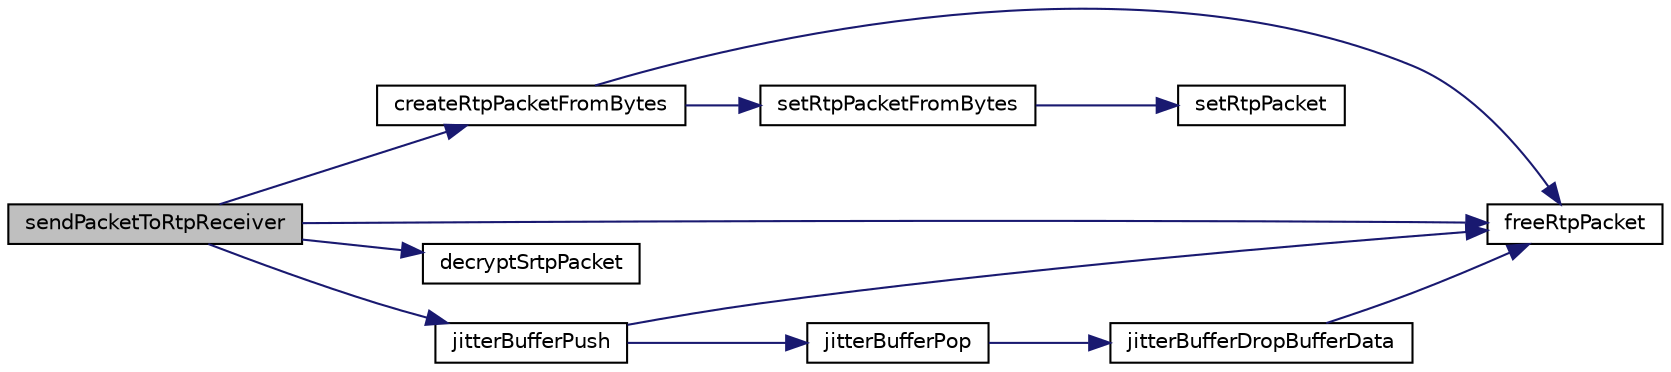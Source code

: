 digraph "sendPacketToRtpReceiver"
{
 // LATEX_PDF_SIZE
  edge [fontname="Helvetica",fontsize="10",labelfontname="Helvetica",labelfontsize="10"];
  node [fontname="Helvetica",fontsize="10",shape=record];
  rankdir="LR";
  Node1 [label="sendPacketToRtpReceiver",height=0.2,width=0.4,color="black", fillcolor="grey75", style="filled", fontcolor="black",tooltip=" "];
  Node1 -> Node2 [color="midnightblue",fontsize="10",style="solid",fontname="Helvetica"];
  Node2 [label="createRtpPacketFromBytes",height=0.2,width=0.4,color="black", fillcolor="white", style="filled",URL="$RtpPacket_8c.html#a14ddfcfb8e5d665343585881c1aeac65",tooltip=" "];
  Node2 -> Node3 [color="midnightblue",fontsize="10",style="solid",fontname="Helvetica"];
  Node3 [label="freeRtpPacket",height=0.2,width=0.4,color="black", fillcolor="white", style="filled",URL="$RtpPacket_8c.html#af5c0526f452ce354c0f92497668f5ad9",tooltip=" "];
  Node2 -> Node4 [color="midnightblue",fontsize="10",style="solid",fontname="Helvetica"];
  Node4 [label="setRtpPacketFromBytes",height=0.2,width=0.4,color="black", fillcolor="white", style="filled",URL="$RtpPacket_8c.html#ada25ad6c790ab2cea8b42ee2e9cbac87",tooltip=" "];
  Node4 -> Node5 [color="midnightblue",fontsize="10",style="solid",fontname="Helvetica"];
  Node5 [label="setRtpPacket",height=0.2,width=0.4,color="black", fillcolor="white", style="filled",URL="$RtpPacket_8c.html#a37d0e3e5a7de3f4b175d172c4673ab0a",tooltip=" "];
  Node1 -> Node6 [color="midnightblue",fontsize="10",style="solid",fontname="Helvetica"];
  Node6 [label="decryptSrtpPacket",height=0.2,width=0.4,color="black", fillcolor="white", style="filled",URL="$SrtpSession_8c.html#a9712925549a41476ca2b3e2da881cc57",tooltip=" "];
  Node1 -> Node3 [color="midnightblue",fontsize="10",style="solid",fontname="Helvetica"];
  Node1 -> Node7 [color="midnightblue",fontsize="10",style="solid",fontname="Helvetica"];
  Node7 [label="jitterBufferPush",height=0.2,width=0.4,color="black", fillcolor="white", style="filled",URL="$JitterBuffer_8c.html#a3698c62de5f63baf09c350078af5301c",tooltip=" "];
  Node7 -> Node3 [color="midnightblue",fontsize="10",style="solid",fontname="Helvetica"];
  Node7 -> Node8 [color="midnightblue",fontsize="10",style="solid",fontname="Helvetica"];
  Node8 [label="jitterBufferPop",height=0.2,width=0.4,color="black", fillcolor="white", style="filled",URL="$JitterBuffer_8c.html#acb4fec73c43d2ef0755b93d184ea2590",tooltip=" "];
  Node8 -> Node9 [color="midnightblue",fontsize="10",style="solid",fontname="Helvetica"];
  Node9 [label="jitterBufferDropBufferData",height=0.2,width=0.4,color="black", fillcolor="white", style="filled",URL="$JitterBuffer_8c.html#a825c3656f8f6466c66eccb89f9745814",tooltip=" "];
  Node9 -> Node3 [color="midnightblue",fontsize="10",style="solid",fontname="Helvetica"];
}
